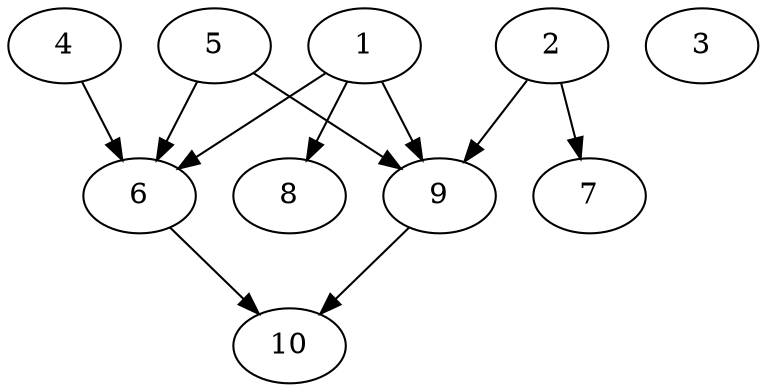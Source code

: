 // DAG automatically generated by daggen at Thu Oct  3 13:58:05 2019
// ./daggen --dot -n 10 --ccr 0.5 --fat 0.7 --regular 0.9 --density 0.6 --mindata 5242880 --maxdata 52428800 
digraph G {
  1 [size="89554944", alpha="0.18", expect_size="44777472"] 
  1 -> 6 [size ="44777472"]
  1 -> 8 [size ="44777472"]
  1 -> 9 [size ="44777472"]
  2 [size="66318336", alpha="0.18", expect_size="33159168"] 
  2 -> 7 [size ="33159168"]
  2 -> 9 [size ="33159168"]
  3 [size="21581824", alpha="0.02", expect_size="10790912"] 
  4 [size="19148800", alpha="0.07", expect_size="9574400"] 
  4 -> 6 [size ="9574400"]
  5 [size="54272000", alpha="0.10", expect_size="27136000"] 
  5 -> 6 [size ="27136000"]
  5 -> 9 [size ="27136000"]
  6 [size="51175424", alpha="0.04", expect_size="25587712"] 
  6 -> 10 [size ="25587712"]
  7 [size="50642944", alpha="0.13", expect_size="25321472"] 
  8 [size="87560192", alpha="0.05", expect_size="43780096"] 
  9 [size="89823232", alpha="0.17", expect_size="44911616"] 
  9 -> 10 [size ="44911616"]
  10 [size="52797440", alpha="0.19", expect_size="26398720"] 
}
